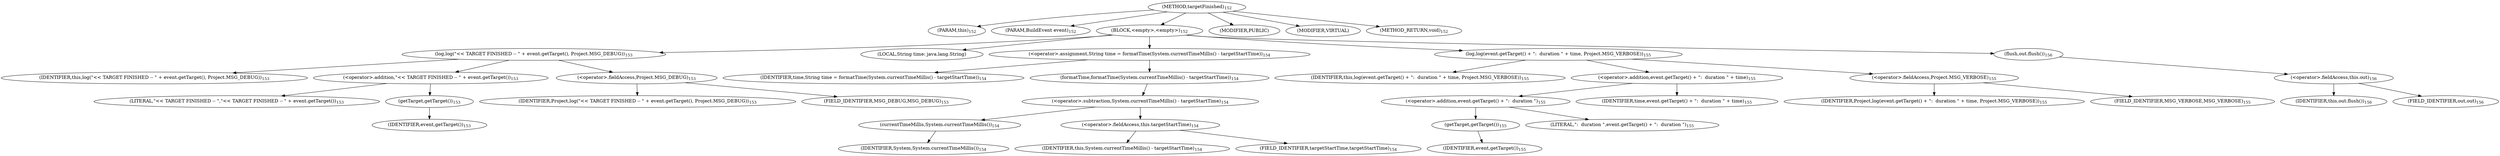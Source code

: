 digraph "targetFinished" {  
"230" [label = <(METHOD,targetFinished)<SUB>152</SUB>> ]
"11" [label = <(PARAM,this)<SUB>152</SUB>> ]
"231" [label = <(PARAM,BuildEvent event)<SUB>152</SUB>> ]
"232" [label = <(BLOCK,&lt;empty&gt;,&lt;empty&gt;)<SUB>152</SUB>> ]
"233" [label = <(log,log(&quot;&lt;&lt; TARGET FINISHED -- &quot; + event.getTarget(), Project.MSG_DEBUG))<SUB>153</SUB>> ]
"10" [label = <(IDENTIFIER,this,log(&quot;&lt;&lt; TARGET FINISHED -- &quot; + event.getTarget(), Project.MSG_DEBUG))<SUB>153</SUB>> ]
"234" [label = <(&lt;operator&gt;.addition,&quot;&lt;&lt; TARGET FINISHED -- &quot; + event.getTarget())<SUB>153</SUB>> ]
"235" [label = <(LITERAL,&quot;&lt;&lt; TARGET FINISHED -- &quot;,&quot;&lt;&lt; TARGET FINISHED -- &quot; + event.getTarget())<SUB>153</SUB>> ]
"236" [label = <(getTarget,getTarget())<SUB>153</SUB>> ]
"237" [label = <(IDENTIFIER,event,getTarget())<SUB>153</SUB>> ]
"238" [label = <(&lt;operator&gt;.fieldAccess,Project.MSG_DEBUG)<SUB>153</SUB>> ]
"239" [label = <(IDENTIFIER,Project,log(&quot;&lt;&lt; TARGET FINISHED -- &quot; + event.getTarget(), Project.MSG_DEBUG))<SUB>153</SUB>> ]
"240" [label = <(FIELD_IDENTIFIER,MSG_DEBUG,MSG_DEBUG)<SUB>153</SUB>> ]
"241" [label = <(LOCAL,String time: java.lang.String)> ]
"242" [label = <(&lt;operator&gt;.assignment,String time = formatTime(System.currentTimeMillis() - targetStartTime))<SUB>154</SUB>> ]
"243" [label = <(IDENTIFIER,time,String time = formatTime(System.currentTimeMillis() - targetStartTime))<SUB>154</SUB>> ]
"244" [label = <(formatTime,formatTime(System.currentTimeMillis() - targetStartTime))<SUB>154</SUB>> ]
"245" [label = <(&lt;operator&gt;.subtraction,System.currentTimeMillis() - targetStartTime)<SUB>154</SUB>> ]
"246" [label = <(currentTimeMillis,System.currentTimeMillis())<SUB>154</SUB>> ]
"247" [label = <(IDENTIFIER,System,System.currentTimeMillis())<SUB>154</SUB>> ]
"248" [label = <(&lt;operator&gt;.fieldAccess,this.targetStartTime)<SUB>154</SUB>> ]
"249" [label = <(IDENTIFIER,this,System.currentTimeMillis() - targetStartTime)<SUB>154</SUB>> ]
"250" [label = <(FIELD_IDENTIFIER,targetStartTime,targetStartTime)<SUB>154</SUB>> ]
"251" [label = <(log,log(event.getTarget() + &quot;:  duration &quot; + time, Project.MSG_VERBOSE))<SUB>155</SUB>> ]
"12" [label = <(IDENTIFIER,this,log(event.getTarget() + &quot;:  duration &quot; + time, Project.MSG_VERBOSE))<SUB>155</SUB>> ]
"252" [label = <(&lt;operator&gt;.addition,event.getTarget() + &quot;:  duration &quot; + time)<SUB>155</SUB>> ]
"253" [label = <(&lt;operator&gt;.addition,event.getTarget() + &quot;:  duration &quot;)<SUB>155</SUB>> ]
"254" [label = <(getTarget,getTarget())<SUB>155</SUB>> ]
"255" [label = <(IDENTIFIER,event,getTarget())<SUB>155</SUB>> ]
"256" [label = <(LITERAL,&quot;:  duration &quot;,event.getTarget() + &quot;:  duration &quot;)<SUB>155</SUB>> ]
"257" [label = <(IDENTIFIER,time,event.getTarget() + &quot;:  duration &quot; + time)<SUB>155</SUB>> ]
"258" [label = <(&lt;operator&gt;.fieldAccess,Project.MSG_VERBOSE)<SUB>155</SUB>> ]
"259" [label = <(IDENTIFIER,Project,log(event.getTarget() + &quot;:  duration &quot; + time, Project.MSG_VERBOSE))<SUB>155</SUB>> ]
"260" [label = <(FIELD_IDENTIFIER,MSG_VERBOSE,MSG_VERBOSE)<SUB>155</SUB>> ]
"261" [label = <(flush,out.flush())<SUB>156</SUB>> ]
"262" [label = <(&lt;operator&gt;.fieldAccess,this.out)<SUB>156</SUB>> ]
"263" [label = <(IDENTIFIER,this,out.flush())<SUB>156</SUB>> ]
"264" [label = <(FIELD_IDENTIFIER,out,out)<SUB>156</SUB>> ]
"265" [label = <(MODIFIER,PUBLIC)> ]
"266" [label = <(MODIFIER,VIRTUAL)> ]
"267" [label = <(METHOD_RETURN,void)<SUB>152</SUB>> ]
  "230" -> "11" 
  "230" -> "231" 
  "230" -> "232" 
  "230" -> "265" 
  "230" -> "266" 
  "230" -> "267" 
  "232" -> "233" 
  "232" -> "241" 
  "232" -> "242" 
  "232" -> "251" 
  "232" -> "261" 
  "233" -> "10" 
  "233" -> "234" 
  "233" -> "238" 
  "234" -> "235" 
  "234" -> "236" 
  "236" -> "237" 
  "238" -> "239" 
  "238" -> "240" 
  "242" -> "243" 
  "242" -> "244" 
  "244" -> "245" 
  "245" -> "246" 
  "245" -> "248" 
  "246" -> "247" 
  "248" -> "249" 
  "248" -> "250" 
  "251" -> "12" 
  "251" -> "252" 
  "251" -> "258" 
  "252" -> "253" 
  "252" -> "257" 
  "253" -> "254" 
  "253" -> "256" 
  "254" -> "255" 
  "258" -> "259" 
  "258" -> "260" 
  "261" -> "262" 
  "262" -> "263" 
  "262" -> "264" 
}

